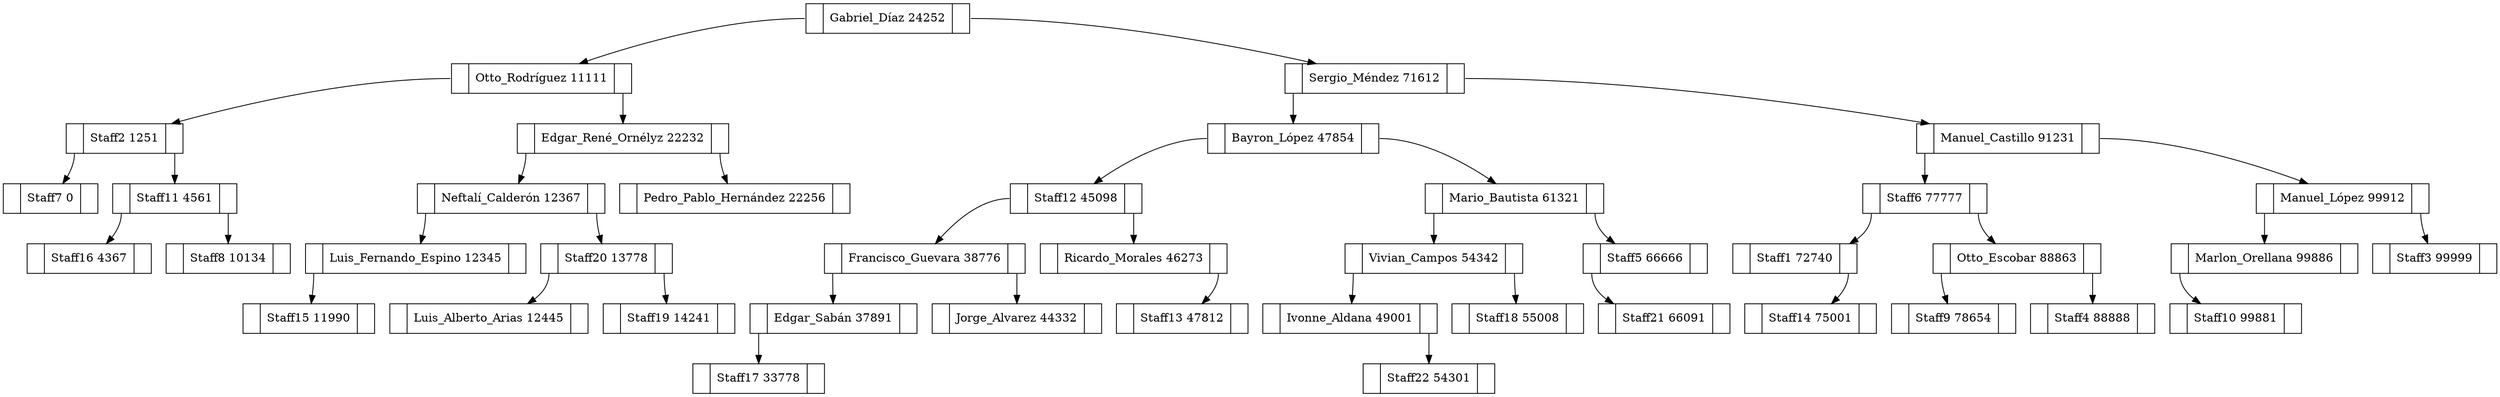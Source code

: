 digraph arbolCatedratico
{
	rankdir=TB;
	node [shape=record]

	ndGabriel_Díaz[label="<izq> | Gabriel_Díaz 24252 | <dch>"];

	ndGabriel_Díaz : izq -> ndOtto_Rodríguez;

	ndGabriel_Díaz : dch -> ndSergio_Méndez;

	ndOtto_Rodríguez[label="<izq> | Otto_Rodríguez 11111 | <dch>"];

	ndOtto_Rodríguez : izq -> ndStaff2;

	ndOtto_Rodríguez : dch -> ndEdgar_René_Ornélyz;

	ndStaff2[label="<izq> | Staff2 1251 | <dch>"];

	ndStaff2 : izq -> ndStaff7;

	ndStaff2 : dch -> ndStaff11;

	ndStaff7[label="<izq> | Staff7 0 | <dch>"];

	ndStaff11[label="<izq> | Staff11 4561 | <dch>"];

	ndStaff11 : izq -> ndStaff16;

	ndStaff11 : dch -> ndStaff8;

	ndStaff16[label="<izq> | Staff16 4367 | <dch>"];

	ndStaff8[label="<izq> | Staff8 10134 | <dch>"];

	ndEdgar_René_Ornélyz[label="<izq> | Edgar_René_Ornélyz 22232 | <dch>"];

	ndEdgar_René_Ornélyz : izq -> ndNeftalí_Calderón;

	ndEdgar_René_Ornélyz : dch -> ndPedro_Pablo_Hernández;

	ndNeftalí_Calderón[label="<izq> | Neftalí_Calderón 12367 | <dch>"];

	ndNeftalí_Calderón : izq -> ndLuis_Fernando_Espino;

	ndNeftalí_Calderón : dch -> ndStaff20;

	ndLuis_Fernando_Espino[label="<izq> | Luis_Fernando_Espino 12345 | <dch>"];

	ndLuis_Fernando_Espino : izq -> ndStaff15;

	ndStaff15[label="<izq> | Staff15 11990 | <dch>"];

	ndStaff20[label="<izq> | Staff20 13778 | <dch>"];

	ndStaff20 : izq -> ndLuis_Alberto_Arias;

	ndStaff20 : dch -> ndStaff19;

	ndLuis_Alberto_Arias[label="<izq> | Luis_Alberto_Arias 12445 | <dch>"];

	ndStaff19[label="<izq> | Staff19 14241 | <dch>"];

	ndPedro_Pablo_Hernández[label="<izq> | Pedro_Pablo_Hernández 22256 | <dch>"];

	ndSergio_Méndez[label="<izq> | Sergio_Méndez 71612 | <dch>"];

	ndSergio_Méndez : izq -> ndBayron_López;

	ndSergio_Méndez : dch -> ndManuel_Castillo;

	ndBayron_López[label="<izq> | Bayron_López 47854 | <dch>"];

	ndBayron_López : izq -> ndStaff12;

	ndBayron_López : dch -> ndMario_Bautista;

	ndStaff12[label="<izq> | Staff12 45098 | <dch>"];

	ndStaff12 : izq -> ndFrancisco_Guevara;

	ndStaff12 : dch -> ndRicardo_Morales;

	ndFrancisco_Guevara[label="<izq> | Francisco_Guevara 38776 | <dch>"];

	ndFrancisco_Guevara : izq -> ndEdgar_Sabán;

	ndFrancisco_Guevara : dch -> ndJorge_Alvarez;

	ndEdgar_Sabán[label="<izq> | Edgar_Sabán 37891 | <dch>"];

	ndEdgar_Sabán : izq -> ndStaff17;

	ndStaff17[label="<izq> | Staff17 33778 | <dch>"];

	ndJorge_Alvarez[label="<izq> | Jorge_Alvarez 44332 | <dch>"];

	ndRicardo_Morales[label="<izq> | Ricardo_Morales 46273 | <dch>"];

	ndRicardo_Morales : dch -> ndStaff13;

	ndStaff13[label="<izq> | Staff13 47812 | <dch>"];

	ndMario_Bautista[label="<izq> | Mario_Bautista 61321 | <dch>"];

	ndMario_Bautista : izq -> ndVivian_Campos;

	ndMario_Bautista : dch -> ndStaff5;

	ndVivian_Campos[label="<izq> | Vivian_Campos 54342 | <dch>"];

	ndVivian_Campos : izq -> ndIvonne_Aldana;

	ndVivian_Campos : dch -> ndStaff18;

	ndIvonne_Aldana[label="<izq> | Ivonne_Aldana 49001 | <dch>"];

	ndIvonne_Aldana : dch -> ndStaff22;

	ndStaff22[label="<izq> | Staff22 54301 | <dch>"];

	ndStaff18[label="<izq> | Staff18 55008 | <dch>"];

	ndStaff5[label="<izq> | Staff5 66666 | <dch>"];

	ndStaff5 : izq -> ndStaff21;

	ndStaff21[label="<izq> | Staff21 66091 | <dch>"];

	ndManuel_Castillo[label="<izq> | Manuel_Castillo 91231 | <dch>"];

	ndManuel_Castillo : izq -> ndStaff6;

	ndManuel_Castillo : dch -> ndManuel_López;

	ndStaff6[label="<izq> | Staff6 77777 | <dch>"];

	ndStaff6 : izq -> ndStaff1;

	ndStaff6 : dch -> ndOtto_Escobar;

	ndStaff1[label="<izq> | Staff1 72740 | <dch>"];

	ndStaff1 : dch -> ndStaff14;

	ndStaff14[label="<izq> | Staff14 75001 | <dch>"];

	ndOtto_Escobar[label="<izq> | Otto_Escobar 88863 | <dch>"];

	ndOtto_Escobar : izq -> ndStaff9;

	ndOtto_Escobar : dch -> ndStaff4;

	ndStaff9[label="<izq> | Staff9 78654 | <dch>"];

	ndStaff4[label="<izq> | Staff4 88888 | <dch>"];

	ndManuel_López[label="<izq> | Manuel_López 99912 | <dch>"];

	ndManuel_López : izq -> ndMarlon_Orellana;

	ndManuel_López : dch -> ndStaff3;

	ndMarlon_Orellana[label="<izq> | Marlon_Orellana 99886 | <dch>"];

	ndMarlon_Orellana : izq -> ndStaff10;

	ndStaff10[label="<izq> | Staff10 99881 | <dch>"];

	ndStaff3[label="<izq> | Staff3 99999 | <dch>"];

}
